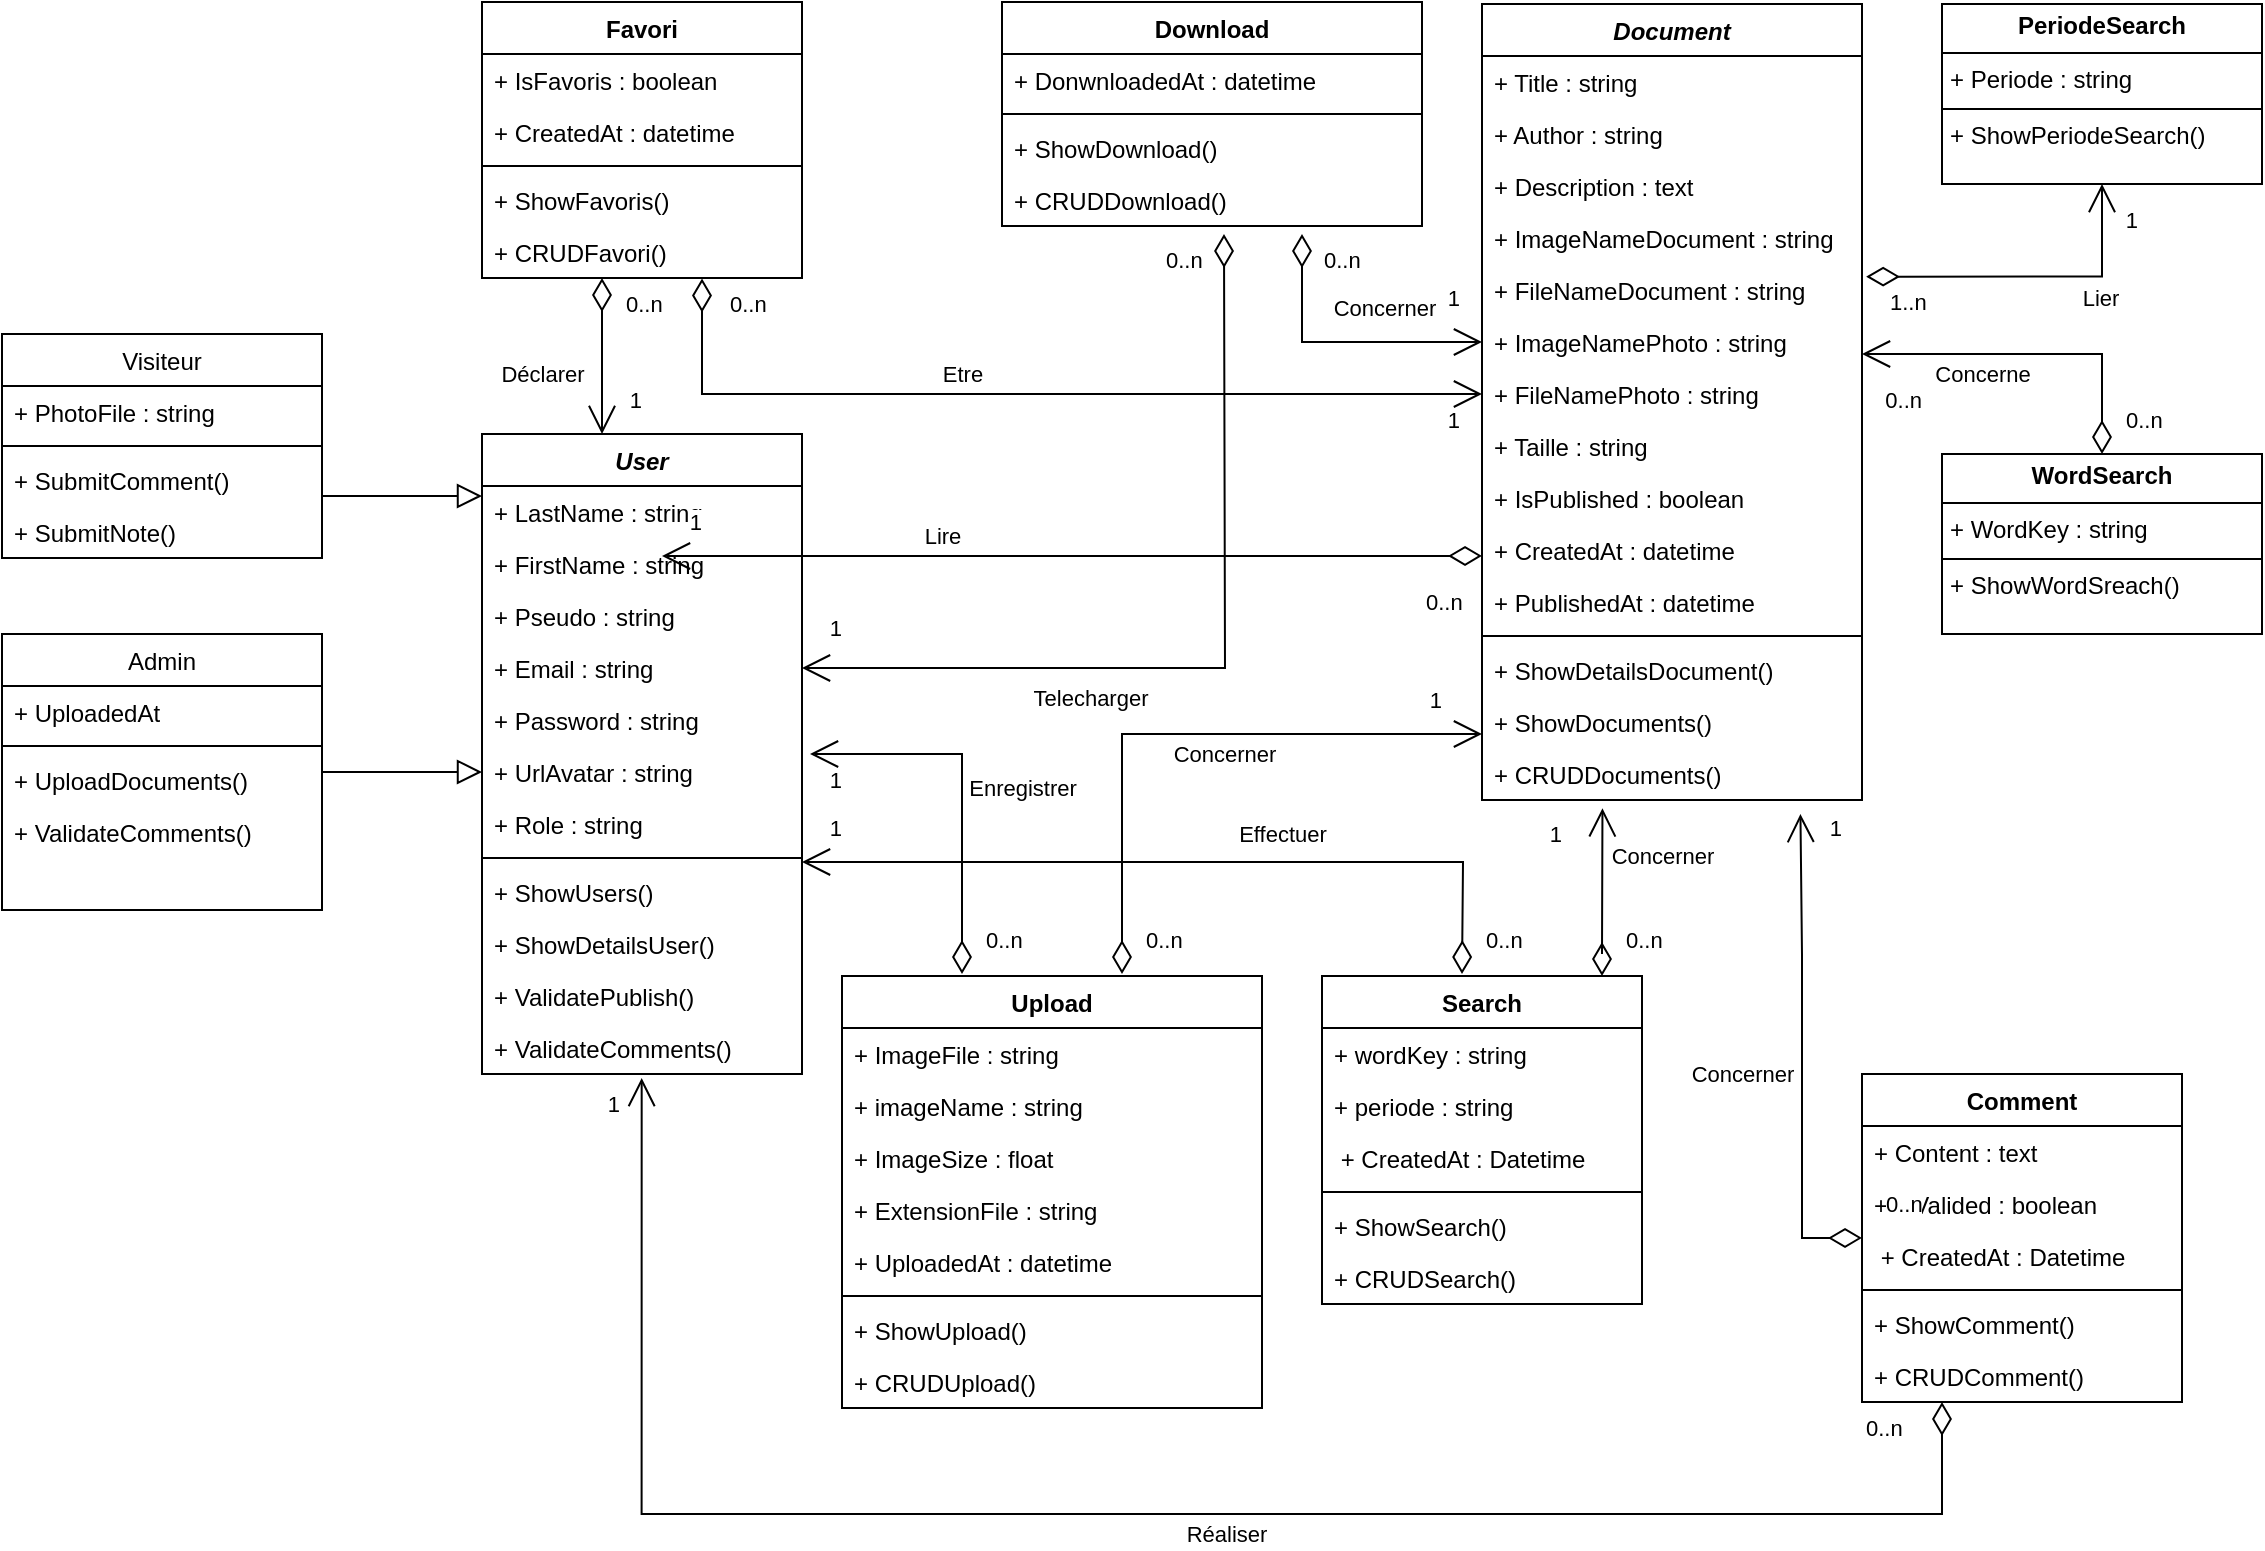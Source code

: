 <mxfile version="24.3.0" type="device">
  <diagram id="C5RBs43oDa-KdzZeNtuy" name="Page-1">
    <mxGraphModel dx="778" dy="352" grid="1" gridSize="10" guides="1" tooltips="1" connect="1" arrows="1" fold="1" page="1" pageScale="1" pageWidth="1169" pageHeight="827" math="0" shadow="0">
      <root>
        <mxCell id="WIyWlLk6GJQsqaUBKTNV-0" />
        <mxCell id="WIyWlLk6GJQsqaUBKTNV-1" parent="WIyWlLk6GJQsqaUBKTNV-0" />
        <mxCell id="zkfFHV4jXpPFQw0GAbJ--0" value="User" style="swimlane;fontStyle=3;align=center;verticalAlign=top;childLayout=stackLayout;horizontal=1;startSize=26;horizontalStack=0;resizeParent=1;resizeLast=0;collapsible=1;marginBottom=0;rounded=0;shadow=0;strokeWidth=1;" parent="WIyWlLk6GJQsqaUBKTNV-1" vertex="1">
          <mxGeometry x="270" y="230" width="160" height="320" as="geometry">
            <mxRectangle x="220" y="120" width="160" height="26" as="alternateBounds" />
          </mxGeometry>
        </mxCell>
        <mxCell id="zkfFHV4jXpPFQw0GAbJ--1" value="+ LastName : string" style="text;align=left;verticalAlign=top;spacingLeft=4;spacingRight=4;overflow=hidden;rotatable=0;points=[[0,0.5],[1,0.5]];portConstraint=eastwest;" parent="zkfFHV4jXpPFQw0GAbJ--0" vertex="1">
          <mxGeometry y="26" width="160" height="26" as="geometry" />
        </mxCell>
        <mxCell id="0R2RcXGvPVhRUqyO5nps-0" value="+ FirstName : string" style="text;align=left;verticalAlign=top;spacingLeft=4;spacingRight=4;overflow=hidden;rotatable=0;points=[[0,0.5],[1,0.5]];portConstraint=eastwest;" parent="zkfFHV4jXpPFQw0GAbJ--0" vertex="1">
          <mxGeometry y="52" width="160" height="26" as="geometry" />
        </mxCell>
        <mxCell id="zkfFHV4jXpPFQw0GAbJ--2" value="+ Pseudo : string" style="text;align=left;verticalAlign=top;spacingLeft=4;spacingRight=4;overflow=hidden;rotatable=0;points=[[0,0.5],[1,0.5]];portConstraint=eastwest;rounded=0;shadow=0;html=0;" parent="zkfFHV4jXpPFQw0GAbJ--0" vertex="1">
          <mxGeometry y="78" width="160" height="26" as="geometry" />
        </mxCell>
        <mxCell id="0R2RcXGvPVhRUqyO5nps-1" value="+ Email : string" style="text;align=left;verticalAlign=top;spacingLeft=4;spacingRight=4;overflow=hidden;rotatable=0;points=[[0,0.5],[1,0.5]];portConstraint=eastwest;rounded=0;shadow=0;html=0;" parent="zkfFHV4jXpPFQw0GAbJ--0" vertex="1">
          <mxGeometry y="104" width="160" height="26" as="geometry" />
        </mxCell>
        <mxCell id="0R2RcXGvPVhRUqyO5nps-2" value="+ Password : string" style="text;align=left;verticalAlign=top;spacingLeft=4;spacingRight=4;overflow=hidden;rotatable=0;points=[[0,0.5],[1,0.5]];portConstraint=eastwest;rounded=0;shadow=0;html=0;" parent="zkfFHV4jXpPFQw0GAbJ--0" vertex="1">
          <mxGeometry y="130" width="160" height="26" as="geometry" />
        </mxCell>
        <mxCell id="05NE1yei_IyQvB8jAO2d-2" value="+ UrlAvatar : string" style="text;align=left;verticalAlign=top;spacingLeft=4;spacingRight=4;overflow=hidden;rotatable=0;points=[[0,0.5],[1,0.5]];portConstraint=eastwest;rounded=0;shadow=0;html=0;" parent="zkfFHV4jXpPFQw0GAbJ--0" vertex="1">
          <mxGeometry y="156" width="160" height="26" as="geometry" />
        </mxCell>
        <mxCell id="zkfFHV4jXpPFQw0GAbJ--3" value="+ Role : string" style="text;align=left;verticalAlign=top;spacingLeft=4;spacingRight=4;overflow=hidden;rotatable=0;points=[[0,0.5],[1,0.5]];portConstraint=eastwest;rounded=0;shadow=0;html=0;" parent="zkfFHV4jXpPFQw0GAbJ--0" vertex="1">
          <mxGeometry y="182" width="160" height="26" as="geometry" />
        </mxCell>
        <mxCell id="zkfFHV4jXpPFQw0GAbJ--4" value="" style="line;html=1;strokeWidth=1;align=left;verticalAlign=middle;spacingTop=-1;spacingLeft=3;spacingRight=3;rotatable=0;labelPosition=right;points=[];portConstraint=eastwest;" parent="zkfFHV4jXpPFQw0GAbJ--0" vertex="1">
          <mxGeometry y="208" width="160" height="8" as="geometry" />
        </mxCell>
        <mxCell id="zkfFHV4jXpPFQw0GAbJ--11" value="+ ShowUsers()" style="text;align=left;verticalAlign=top;spacingLeft=4;spacingRight=4;overflow=hidden;rotatable=0;points=[[0,0.5],[1,0.5]];portConstraint=eastwest;" parent="zkfFHV4jXpPFQw0GAbJ--0" vertex="1">
          <mxGeometry y="216" width="160" height="26" as="geometry" />
        </mxCell>
        <mxCell id="_pOLX_CB5jtElPxN_dsU-10" value="+ ShowDetailsUser()" style="text;align=left;verticalAlign=top;spacingLeft=4;spacingRight=4;overflow=hidden;rotatable=0;points=[[0,0.5],[1,0.5]];portConstraint=eastwest;" parent="zkfFHV4jXpPFQw0GAbJ--0" vertex="1">
          <mxGeometry y="242" width="160" height="26" as="geometry" />
        </mxCell>
        <mxCell id="_pOLX_CB5jtElPxN_dsU-11" value="+ ValidatePublish()" style="text;align=left;verticalAlign=top;spacingLeft=4;spacingRight=4;overflow=hidden;rotatable=0;points=[[0,0.5],[1,0.5]];portConstraint=eastwest;" parent="zkfFHV4jXpPFQw0GAbJ--0" vertex="1">
          <mxGeometry y="268" width="160" height="26" as="geometry" />
        </mxCell>
        <mxCell id="0R2RcXGvPVhRUqyO5nps-5" value="+ ValidateComments()" style="text;align=left;verticalAlign=top;spacingLeft=4;spacingRight=4;overflow=hidden;rotatable=0;points=[[0,0.5],[1,0.5]];portConstraint=eastwest;" parent="zkfFHV4jXpPFQw0GAbJ--0" vertex="1">
          <mxGeometry y="294" width="160" height="26" as="geometry" />
        </mxCell>
        <mxCell id="zkfFHV4jXpPFQw0GAbJ--6" value="Visiteur" style="swimlane;fontStyle=0;align=center;verticalAlign=top;childLayout=stackLayout;horizontal=1;startSize=26;horizontalStack=0;resizeParent=1;resizeLast=0;collapsible=1;marginBottom=0;rounded=0;shadow=0;strokeWidth=1;" parent="WIyWlLk6GJQsqaUBKTNV-1" vertex="1">
          <mxGeometry x="30" y="180" width="160" height="112" as="geometry">
            <mxRectangle x="130" y="380" width="160" height="26" as="alternateBounds" />
          </mxGeometry>
        </mxCell>
        <mxCell id="zkfFHV4jXpPFQw0GAbJ--7" value="+ PhotoFile : string" style="text;align=left;verticalAlign=top;spacingLeft=4;spacingRight=4;overflow=hidden;rotatable=0;points=[[0,0.5],[1,0.5]];portConstraint=eastwest;" parent="zkfFHV4jXpPFQw0GAbJ--6" vertex="1">
          <mxGeometry y="26" width="160" height="26" as="geometry" />
        </mxCell>
        <mxCell id="zkfFHV4jXpPFQw0GAbJ--9" value="" style="line;html=1;strokeWidth=1;align=left;verticalAlign=middle;spacingTop=-1;spacingLeft=3;spacingRight=3;rotatable=0;labelPosition=right;points=[];portConstraint=eastwest;" parent="zkfFHV4jXpPFQw0GAbJ--6" vertex="1">
          <mxGeometry y="52" width="160" height="8" as="geometry" />
        </mxCell>
        <mxCell id="zkfFHV4jXpPFQw0GAbJ--10" value="+ SubmitComment()" style="text;align=left;verticalAlign=top;spacingLeft=4;spacingRight=4;overflow=hidden;rotatable=0;points=[[0,0.5],[1,0.5]];portConstraint=eastwest;fontStyle=0" parent="zkfFHV4jXpPFQw0GAbJ--6" vertex="1">
          <mxGeometry y="60" width="160" height="26" as="geometry" />
        </mxCell>
        <mxCell id="0R2RcXGvPVhRUqyO5nps-4" value="+ SubmitNote()" style="text;align=left;verticalAlign=top;spacingLeft=4;spacingRight=4;overflow=hidden;rotatable=0;points=[[0,0.5],[1,0.5]];portConstraint=eastwest;fontStyle=0" parent="zkfFHV4jXpPFQw0GAbJ--6" vertex="1">
          <mxGeometry y="86" width="160" height="26" as="geometry" />
        </mxCell>
        <mxCell id="zkfFHV4jXpPFQw0GAbJ--12" value="" style="endArrow=block;endSize=10;endFill=0;shadow=0;strokeWidth=1;rounded=0;curved=0;edgeStyle=elbowEdgeStyle;elbow=vertical;" parent="WIyWlLk6GJQsqaUBKTNV-1" source="zkfFHV4jXpPFQw0GAbJ--6" target="zkfFHV4jXpPFQw0GAbJ--0" edge="1">
          <mxGeometry width="160" relative="1" as="geometry">
            <mxPoint x="200" y="203" as="sourcePoint" />
            <mxPoint x="200" y="203" as="targetPoint" />
          </mxGeometry>
        </mxCell>
        <mxCell id="zkfFHV4jXpPFQw0GAbJ--13" value="Admin" style="swimlane;fontStyle=0;align=center;verticalAlign=top;childLayout=stackLayout;horizontal=1;startSize=26;horizontalStack=0;resizeParent=1;resizeLast=0;collapsible=1;marginBottom=0;rounded=0;shadow=0;strokeWidth=1;" parent="WIyWlLk6GJQsqaUBKTNV-1" vertex="1">
          <mxGeometry x="30" y="330" width="160" height="138" as="geometry">
            <mxRectangle x="340" y="380" width="170" height="26" as="alternateBounds" />
          </mxGeometry>
        </mxCell>
        <mxCell id="zkfFHV4jXpPFQw0GAbJ--14" value="+ UploadedAt" style="text;align=left;verticalAlign=top;spacingLeft=4;spacingRight=4;overflow=hidden;rotatable=0;points=[[0,0.5],[1,0.5]];portConstraint=eastwest;" parent="zkfFHV4jXpPFQw0GAbJ--13" vertex="1">
          <mxGeometry y="26" width="160" height="26" as="geometry" />
        </mxCell>
        <mxCell id="zkfFHV4jXpPFQw0GAbJ--15" value="" style="line;html=1;strokeWidth=1;align=left;verticalAlign=middle;spacingTop=-1;spacingLeft=3;spacingRight=3;rotatable=0;labelPosition=right;points=[];portConstraint=eastwest;" parent="zkfFHV4jXpPFQw0GAbJ--13" vertex="1">
          <mxGeometry y="52" width="160" height="8" as="geometry" />
        </mxCell>
        <mxCell id="0R2RcXGvPVhRUqyO5nps-6" value="+ UploadDocuments()" style="text;align=left;verticalAlign=top;spacingLeft=4;spacingRight=4;overflow=hidden;rotatable=0;points=[[0,0.5],[1,0.5]];portConstraint=eastwest;" parent="zkfFHV4jXpPFQw0GAbJ--13" vertex="1">
          <mxGeometry y="60" width="160" height="26" as="geometry" />
        </mxCell>
        <mxCell id="zJRg4W7yH1CVbP63N4m2-11" value="+ ValidateComments()" style="text;align=left;verticalAlign=top;spacingLeft=4;spacingRight=4;overflow=hidden;rotatable=0;points=[[0,0.5],[1,0.5]];portConstraint=eastwest;" parent="zkfFHV4jXpPFQw0GAbJ--13" vertex="1">
          <mxGeometry y="86" width="160" height="26" as="geometry" />
        </mxCell>
        <mxCell id="zkfFHV4jXpPFQw0GAbJ--16" value="" style="endArrow=block;endSize=10;endFill=0;shadow=0;strokeWidth=1;rounded=0;curved=0;edgeStyle=elbowEdgeStyle;elbow=vertical;" parent="WIyWlLk6GJQsqaUBKTNV-1" source="zkfFHV4jXpPFQw0GAbJ--13" target="zkfFHV4jXpPFQw0GAbJ--0" edge="1">
          <mxGeometry width="160" relative="1" as="geometry">
            <mxPoint x="210" y="373" as="sourcePoint" />
            <mxPoint x="310" y="271" as="targetPoint" />
          </mxGeometry>
        </mxCell>
        <mxCell id="zkfFHV4jXpPFQw0GAbJ--17" value="Document" style="swimlane;fontStyle=3;align=center;verticalAlign=top;childLayout=stackLayout;horizontal=1;startSize=26;horizontalStack=0;resizeParent=1;resizeLast=0;collapsible=1;marginBottom=0;rounded=0;shadow=0;strokeWidth=1;" parent="WIyWlLk6GJQsqaUBKTNV-1" vertex="1">
          <mxGeometry x="770" y="15" width="190" height="398" as="geometry">
            <mxRectangle x="550" y="140" width="160" height="26" as="alternateBounds" />
          </mxGeometry>
        </mxCell>
        <mxCell id="zkfFHV4jXpPFQw0GAbJ--18" value="+ Title : string " style="text;align=left;verticalAlign=top;spacingLeft=4;spacingRight=4;overflow=hidden;rotatable=0;points=[[0,0.5],[1,0.5]];portConstraint=eastwest;" parent="zkfFHV4jXpPFQw0GAbJ--17" vertex="1">
          <mxGeometry y="26" width="190" height="26" as="geometry" />
        </mxCell>
        <mxCell id="0R2RcXGvPVhRUqyO5nps-24" value="+ Author : string" style="text;align=left;verticalAlign=top;spacingLeft=4;spacingRight=4;overflow=hidden;rotatable=0;points=[[0,0.5],[1,0.5]];portConstraint=eastwest;" parent="zkfFHV4jXpPFQw0GAbJ--17" vertex="1">
          <mxGeometry y="52" width="190" height="26" as="geometry" />
        </mxCell>
        <mxCell id="05NE1yei_IyQvB8jAO2d-0" value="+ Description : text" style="text;align=left;verticalAlign=top;spacingLeft=4;spacingRight=4;overflow=hidden;rotatable=0;points=[[0,0.5],[1,0.5]];portConstraint=eastwest;" parent="zkfFHV4jXpPFQw0GAbJ--17" vertex="1">
          <mxGeometry y="78" width="190" height="26" as="geometry" />
        </mxCell>
        <mxCell id="zkfFHV4jXpPFQw0GAbJ--19" value="+ ImageNameDocument : string " style="text;align=left;verticalAlign=top;spacingLeft=4;spacingRight=4;overflow=hidden;rotatable=0;points=[[0,0.5],[1,0.5]];portConstraint=eastwest;rounded=0;shadow=0;html=0;" parent="zkfFHV4jXpPFQw0GAbJ--17" vertex="1">
          <mxGeometry y="104" width="190" height="26" as="geometry" />
        </mxCell>
        <mxCell id="zkfFHV4jXpPFQw0GAbJ--20" value="+ FileNameDocument : string" style="text;align=left;verticalAlign=top;spacingLeft=4;spacingRight=4;overflow=hidden;rotatable=0;points=[[0,0.5],[1,0.5]];portConstraint=eastwest;rounded=0;shadow=0;html=0;" parent="zkfFHV4jXpPFQw0GAbJ--17" vertex="1">
          <mxGeometry y="130" width="190" height="26" as="geometry" />
        </mxCell>
        <mxCell id="zkfFHV4jXpPFQw0GAbJ--22" value="+ ImageNamePhoto : string" style="text;align=left;verticalAlign=top;spacingLeft=4;spacingRight=4;overflow=hidden;rotatable=0;points=[[0,0.5],[1,0.5]];portConstraint=eastwest;rounded=0;shadow=0;html=0;" parent="zkfFHV4jXpPFQw0GAbJ--17" vertex="1">
          <mxGeometry y="156" width="190" height="26" as="geometry" />
        </mxCell>
        <mxCell id="_SczSkAzsu7XPRIjm4MB-0" value="+ FileNamePhoto : string" style="text;align=left;verticalAlign=top;spacingLeft=4;spacingRight=4;overflow=hidden;rotatable=0;points=[[0,0.5],[1,0.5]];portConstraint=eastwest;rounded=0;shadow=0;html=0;" vertex="1" parent="zkfFHV4jXpPFQw0GAbJ--17">
          <mxGeometry y="182" width="190" height="26" as="geometry" />
        </mxCell>
        <mxCell id="zkfFHV4jXpPFQw0GAbJ--21" value="+ Taille : string" style="text;align=left;verticalAlign=top;spacingLeft=4;spacingRight=4;overflow=hidden;rotatable=0;points=[[0,0.5],[1,0.5]];portConstraint=eastwest;rounded=0;shadow=0;html=0;" parent="zkfFHV4jXpPFQw0GAbJ--17" vertex="1">
          <mxGeometry y="208" width="190" height="26" as="geometry" />
        </mxCell>
        <mxCell id="9rdChs6f1loTLki7GCV--1" value="+ IsPublished : boolean" style="text;align=left;verticalAlign=top;spacingLeft=4;spacingRight=4;overflow=hidden;rotatable=0;points=[[0,0.5],[1,0.5]];portConstraint=eastwest;rounded=0;shadow=0;html=0;" parent="zkfFHV4jXpPFQw0GAbJ--17" vertex="1">
          <mxGeometry y="234" width="190" height="26" as="geometry" />
        </mxCell>
        <mxCell id="0R2RcXGvPVhRUqyO5nps-3" value="+ CreatedAt : datetime " style="text;align=left;verticalAlign=top;spacingLeft=4;spacingRight=4;overflow=hidden;rotatable=0;points=[[0,0.5],[1,0.5]];portConstraint=eastwest;rounded=0;shadow=0;html=0;" parent="zkfFHV4jXpPFQw0GAbJ--17" vertex="1">
          <mxGeometry y="260" width="190" height="26" as="geometry" />
        </mxCell>
        <mxCell id="0R2RcXGvPVhRUqyO5nps-25" value="+ PublishedAt : datetime" style="text;align=left;verticalAlign=top;spacingLeft=4;spacingRight=4;overflow=hidden;rotatable=0;points=[[0,0.5],[1,0.5]];portConstraint=eastwest;rounded=0;shadow=0;html=0;" parent="zkfFHV4jXpPFQw0GAbJ--17" vertex="1">
          <mxGeometry y="286" width="190" height="26" as="geometry" />
        </mxCell>
        <mxCell id="zkfFHV4jXpPFQw0GAbJ--23" value="" style="line;html=1;strokeWidth=1;align=left;verticalAlign=middle;spacingTop=-1;spacingLeft=3;spacingRight=3;rotatable=0;labelPosition=right;points=[];portConstraint=eastwest;" parent="zkfFHV4jXpPFQw0GAbJ--17" vertex="1">
          <mxGeometry y="312" width="190" height="8" as="geometry" />
        </mxCell>
        <mxCell id="zkfFHV4jXpPFQw0GAbJ--24" value="+ ShowDetailsDocument()" style="text;align=left;verticalAlign=top;spacingLeft=4;spacingRight=4;overflow=hidden;rotatable=0;points=[[0,0.5],[1,0.5]];portConstraint=eastwest;" parent="zkfFHV4jXpPFQw0GAbJ--17" vertex="1">
          <mxGeometry y="320" width="190" height="26" as="geometry" />
        </mxCell>
        <mxCell id="zkfFHV4jXpPFQw0GAbJ--25" value="+ ShowDocuments()" style="text;align=left;verticalAlign=top;spacingLeft=4;spacingRight=4;overflow=hidden;rotatable=0;points=[[0,0.5],[1,0.5]];portConstraint=eastwest;" parent="zkfFHV4jXpPFQw0GAbJ--17" vertex="1">
          <mxGeometry y="346" width="190" height="26" as="geometry" />
        </mxCell>
        <mxCell id="zJRg4W7yH1CVbP63N4m2-26" value="Lire" style="endArrow=open;html=1;endSize=12;startArrow=diamondThin;startSize=14;startFill=0;edgeStyle=orthogonalEdgeStyle;rounded=0;exitX=0;exitY=0.615;exitDx=0;exitDy=0;exitPerimeter=0;" parent="zkfFHV4jXpPFQw0GAbJ--17" edge="1" source="0R2RcXGvPVhRUqyO5nps-3">
          <mxGeometry x="0.317" y="-10" relative="1" as="geometry">
            <mxPoint x="-10" y="296" as="sourcePoint" />
            <mxPoint x="-410" y="276" as="targetPoint" />
            <Array as="points" />
            <mxPoint as="offset" />
          </mxGeometry>
        </mxCell>
        <mxCell id="zJRg4W7yH1CVbP63N4m2-27" value="0..n" style="edgeLabel;resizable=0;html=1;align=left;verticalAlign=top;" parent="zJRg4W7yH1CVbP63N4m2-26" connectable="0" vertex="1">
          <mxGeometry x="-1" relative="1" as="geometry">
            <mxPoint x="-30" y="10" as="offset" />
          </mxGeometry>
        </mxCell>
        <mxCell id="zJRg4W7yH1CVbP63N4m2-28" value="1" style="edgeLabel;resizable=0;html=1;align=right;verticalAlign=top;" parent="zJRg4W7yH1CVbP63N4m2-26" connectable="0" vertex="1">
          <mxGeometry x="1" relative="1" as="geometry">
            <mxPoint x="20" y="-30" as="offset" />
          </mxGeometry>
        </mxCell>
        <mxCell id="_pOLX_CB5jtElPxN_dsU-20" value="+ CRUDDocuments()" style="text;align=left;verticalAlign=top;spacingLeft=4;spacingRight=4;overflow=hidden;rotatable=0;points=[[0,0.5],[1,0.5]];portConstraint=eastwest;" parent="zkfFHV4jXpPFQw0GAbJ--17" vertex="1">
          <mxGeometry y="372" width="190" height="26" as="geometry" />
        </mxCell>
        <mxCell id="0R2RcXGvPVhRUqyO5nps-13" value="Comment" style="swimlane;fontStyle=1;align=center;verticalAlign=top;childLayout=stackLayout;horizontal=1;startSize=26;horizontalStack=0;resizeParent=1;resizeParentMax=0;resizeLast=0;collapsible=1;marginBottom=0;whiteSpace=wrap;html=1;" parent="WIyWlLk6GJQsqaUBKTNV-1" vertex="1">
          <mxGeometry x="960" y="550" width="160" height="164" as="geometry" />
        </mxCell>
        <mxCell id="9rdChs6f1loTLki7GCV--0" value="+ Content : text" style="text;strokeColor=none;fillColor=none;align=left;verticalAlign=top;spacingLeft=4;spacingRight=4;overflow=hidden;rotatable=0;points=[[0,0.5],[1,0.5]];portConstraint=eastwest;whiteSpace=wrap;html=1;" parent="0R2RcXGvPVhRUqyO5nps-13" vertex="1">
          <mxGeometry y="26" width="160" height="26" as="geometry" />
        </mxCell>
        <mxCell id="0R2RcXGvPVhRUqyO5nps-23" value="+ IsValided : boolean" style="text;strokeColor=none;fillColor=none;align=left;verticalAlign=top;spacingLeft=4;spacingRight=4;overflow=hidden;rotatable=0;points=[[0,0.5],[1,0.5]];portConstraint=eastwest;whiteSpace=wrap;html=1;" parent="0R2RcXGvPVhRUqyO5nps-13" vertex="1">
          <mxGeometry y="52" width="160" height="26" as="geometry" />
        </mxCell>
        <mxCell id="0R2RcXGvPVhRUqyO5nps-17" value="&amp;nbsp;+ CreatedAt : Datetime" style="text;strokeColor=none;fillColor=none;align=left;verticalAlign=top;spacingLeft=4;spacingRight=4;overflow=hidden;rotatable=0;points=[[0,0.5],[1,0.5]];portConstraint=eastwest;whiteSpace=wrap;html=1;" parent="0R2RcXGvPVhRUqyO5nps-13" vertex="1">
          <mxGeometry y="78" width="160" height="26" as="geometry" />
        </mxCell>
        <mxCell id="0R2RcXGvPVhRUqyO5nps-15" value="" style="line;strokeWidth=1;fillColor=none;align=left;verticalAlign=middle;spacingTop=-1;spacingLeft=3;spacingRight=3;rotatable=0;labelPosition=right;points=[];portConstraint=eastwest;strokeColor=inherit;" parent="0R2RcXGvPVhRUqyO5nps-13" vertex="1">
          <mxGeometry y="104" width="160" height="8" as="geometry" />
        </mxCell>
        <mxCell id="_pOLX_CB5jtElPxN_dsU-21" value="+ ShowComment()" style="text;strokeColor=none;fillColor=none;align=left;verticalAlign=top;spacingLeft=4;spacingRight=4;overflow=hidden;rotatable=0;points=[[0,0.5],[1,0.5]];portConstraint=eastwest;whiteSpace=wrap;html=1;" parent="0R2RcXGvPVhRUqyO5nps-13" vertex="1">
          <mxGeometry y="112" width="160" height="26" as="geometry" />
        </mxCell>
        <mxCell id="0R2RcXGvPVhRUqyO5nps-16" value="+ CRUDComment()" style="text;strokeColor=none;fillColor=none;align=left;verticalAlign=top;spacingLeft=4;spacingRight=4;overflow=hidden;rotatable=0;points=[[0,0.5],[1,0.5]];portConstraint=eastwest;whiteSpace=wrap;html=1;" parent="0R2RcXGvPVhRUqyO5nps-13" vertex="1">
          <mxGeometry y="138" width="160" height="26" as="geometry" />
        </mxCell>
        <mxCell id="0R2RcXGvPVhRUqyO5nps-18" value="Favori" style="swimlane;fontStyle=1;align=center;verticalAlign=top;childLayout=stackLayout;horizontal=1;startSize=26;horizontalStack=0;resizeParent=1;resizeParentMax=0;resizeLast=0;collapsible=1;marginBottom=0;whiteSpace=wrap;html=1;" parent="WIyWlLk6GJQsqaUBKTNV-1" vertex="1">
          <mxGeometry x="270" y="14" width="160" height="138" as="geometry" />
        </mxCell>
        <mxCell id="0R2RcXGvPVhRUqyO5nps-19" value="+ IsFavoris : boolean&amp;nbsp;" style="text;strokeColor=none;fillColor=none;align=left;verticalAlign=top;spacingLeft=4;spacingRight=4;overflow=hidden;rotatable=0;points=[[0,0.5],[1,0.5]];portConstraint=eastwest;whiteSpace=wrap;html=1;" parent="0R2RcXGvPVhRUqyO5nps-18" vertex="1">
          <mxGeometry y="26" width="160" height="26" as="geometry" />
        </mxCell>
        <mxCell id="0R2RcXGvPVhRUqyO5nps-20" value="+ CreatedAt : datetime" style="text;strokeColor=none;fillColor=none;align=left;verticalAlign=top;spacingLeft=4;spacingRight=4;overflow=hidden;rotatable=0;points=[[0,0.5],[1,0.5]];portConstraint=eastwest;whiteSpace=wrap;html=1;" parent="0R2RcXGvPVhRUqyO5nps-18" vertex="1">
          <mxGeometry y="52" width="160" height="26" as="geometry" />
        </mxCell>
        <mxCell id="0R2RcXGvPVhRUqyO5nps-21" value="" style="line;strokeWidth=1;fillColor=none;align=left;verticalAlign=middle;spacingTop=-1;spacingLeft=3;spacingRight=3;rotatable=0;labelPosition=right;points=[];portConstraint=eastwest;strokeColor=inherit;" parent="0R2RcXGvPVhRUqyO5nps-18" vertex="1">
          <mxGeometry y="78" width="160" height="8" as="geometry" />
        </mxCell>
        <mxCell id="0R2RcXGvPVhRUqyO5nps-22" value="+ ShowFavoris()" style="text;strokeColor=none;fillColor=none;align=left;verticalAlign=top;spacingLeft=4;spacingRight=4;overflow=hidden;rotatable=0;points=[[0,0.5],[1,0.5]];portConstraint=eastwest;whiteSpace=wrap;html=1;" parent="0R2RcXGvPVhRUqyO5nps-18" vertex="1">
          <mxGeometry y="86" width="160" height="26" as="geometry" />
        </mxCell>
        <mxCell id="_pOLX_CB5jtElPxN_dsU-22" value="+ CRUDFavori()" style="text;strokeColor=none;fillColor=none;align=left;verticalAlign=top;spacingLeft=4;spacingRight=4;overflow=hidden;rotatable=0;points=[[0,0.5],[1,0.5]];portConstraint=eastwest;whiteSpace=wrap;html=1;" parent="0R2RcXGvPVhRUqyO5nps-18" vertex="1">
          <mxGeometry y="112" width="160" height="26" as="geometry" />
        </mxCell>
        <mxCell id="zJRg4W7yH1CVbP63N4m2-0" value="Download" style="swimlane;fontStyle=1;align=center;verticalAlign=top;childLayout=stackLayout;horizontal=1;startSize=26;horizontalStack=0;resizeParent=1;resizeParentMax=0;resizeLast=0;collapsible=1;marginBottom=0;whiteSpace=wrap;html=1;" parent="WIyWlLk6GJQsqaUBKTNV-1" vertex="1">
          <mxGeometry x="530" y="14" width="210" height="112" as="geometry" />
        </mxCell>
        <mxCell id="zJRg4W7yH1CVbP63N4m2-1" value="+ DonwnloadedAt : datetime" style="text;strokeColor=none;fillColor=none;align=left;verticalAlign=top;spacingLeft=4;spacingRight=4;overflow=hidden;rotatable=0;points=[[0,0.5],[1,0.5]];portConstraint=eastwest;whiteSpace=wrap;html=1;" parent="zJRg4W7yH1CVbP63N4m2-0" vertex="1">
          <mxGeometry y="26" width="210" height="26" as="geometry" />
        </mxCell>
        <mxCell id="zJRg4W7yH1CVbP63N4m2-3" value="" style="line;strokeWidth=1;fillColor=none;align=left;verticalAlign=middle;spacingTop=-1;spacingLeft=3;spacingRight=3;rotatable=0;labelPosition=right;points=[];portConstraint=eastwest;strokeColor=inherit;" parent="zJRg4W7yH1CVbP63N4m2-0" vertex="1">
          <mxGeometry y="52" width="210" height="8" as="geometry" />
        </mxCell>
        <mxCell id="_pOLX_CB5jtElPxN_dsU-23" value="+ ShowDownload()" style="text;strokeColor=none;fillColor=none;align=left;verticalAlign=top;spacingLeft=4;spacingRight=4;overflow=hidden;rotatable=0;points=[[0,0.5],[1,0.5]];portConstraint=eastwest;whiteSpace=wrap;html=1;" parent="zJRg4W7yH1CVbP63N4m2-0" vertex="1">
          <mxGeometry y="60" width="210" height="26" as="geometry" />
        </mxCell>
        <mxCell id="zJRg4W7yH1CVbP63N4m2-4" value="+ CRUDDownload()" style="text;strokeColor=none;fillColor=none;align=left;verticalAlign=top;spacingLeft=4;spacingRight=4;overflow=hidden;rotatable=0;points=[[0,0.5],[1,0.5]];portConstraint=eastwest;whiteSpace=wrap;html=1;" parent="zJRg4W7yH1CVbP63N4m2-0" vertex="1">
          <mxGeometry y="86" width="210" height="26" as="geometry" />
        </mxCell>
        <mxCell id="zJRg4W7yH1CVbP63N4m2-5" value="Search" style="swimlane;fontStyle=1;align=center;verticalAlign=top;childLayout=stackLayout;horizontal=1;startSize=26;horizontalStack=0;resizeParent=1;resizeParentMax=0;resizeLast=0;collapsible=1;marginBottom=0;whiteSpace=wrap;html=1;" parent="WIyWlLk6GJQsqaUBKTNV-1" vertex="1">
          <mxGeometry x="690" y="501" width="160" height="164" as="geometry" />
        </mxCell>
        <mxCell id="zJRg4W7yH1CVbP63N4m2-6" value="+ wordKey : string" style="text;strokeColor=none;fillColor=none;align=left;verticalAlign=top;spacingLeft=4;spacingRight=4;overflow=hidden;rotatable=0;points=[[0,0.5],[1,0.5]];portConstraint=eastwest;whiteSpace=wrap;html=1;" parent="zJRg4W7yH1CVbP63N4m2-5" vertex="1">
          <mxGeometry y="26" width="160" height="26" as="geometry" />
        </mxCell>
        <mxCell id="zJRg4W7yH1CVbP63N4m2-7" value="+ periode : string" style="text;strokeColor=none;fillColor=none;align=left;verticalAlign=top;spacingLeft=4;spacingRight=4;overflow=hidden;rotatable=0;points=[[0,0.5],[1,0.5]];portConstraint=eastwest;whiteSpace=wrap;html=1;" parent="zJRg4W7yH1CVbP63N4m2-5" vertex="1">
          <mxGeometry y="52" width="160" height="26" as="geometry" />
        </mxCell>
        <mxCell id="zJRg4W7yH1CVbP63N4m2-8" value="&amp;nbsp;+ CreatedAt : Datetime" style="text;strokeColor=none;fillColor=none;align=left;verticalAlign=top;spacingLeft=4;spacingRight=4;overflow=hidden;rotatable=0;points=[[0,0.5],[1,0.5]];portConstraint=eastwest;whiteSpace=wrap;html=1;" parent="zJRg4W7yH1CVbP63N4m2-5" vertex="1">
          <mxGeometry y="78" width="160" height="26" as="geometry" />
        </mxCell>
        <mxCell id="zJRg4W7yH1CVbP63N4m2-9" value="" style="line;strokeWidth=1;fillColor=none;align=left;verticalAlign=middle;spacingTop=-1;spacingLeft=3;spacingRight=3;rotatable=0;labelPosition=right;points=[];portConstraint=eastwest;strokeColor=inherit;" parent="zJRg4W7yH1CVbP63N4m2-5" vertex="1">
          <mxGeometry y="104" width="160" height="8" as="geometry" />
        </mxCell>
        <mxCell id="_pOLX_CB5jtElPxN_dsU-18" value="+ ShowSearch()" style="text;strokeColor=none;fillColor=none;align=left;verticalAlign=top;spacingLeft=4;spacingRight=4;overflow=hidden;rotatable=0;points=[[0,0.5],[1,0.5]];portConstraint=eastwest;whiteSpace=wrap;html=1;" parent="zJRg4W7yH1CVbP63N4m2-5" vertex="1">
          <mxGeometry y="112" width="160" height="26" as="geometry" />
        </mxCell>
        <mxCell id="zJRg4W7yH1CVbP63N4m2-10" value="+ CRUDSearch()" style="text;strokeColor=none;fillColor=none;align=left;verticalAlign=top;spacingLeft=4;spacingRight=4;overflow=hidden;rotatable=0;points=[[0,0.5],[1,0.5]];portConstraint=eastwest;whiteSpace=wrap;html=1;" parent="zJRg4W7yH1CVbP63N4m2-5" vertex="1">
          <mxGeometry y="138" width="160" height="26" as="geometry" />
        </mxCell>
        <mxCell id="zJRg4W7yH1CVbP63N4m2-29" value="Effectuer" style="endArrow=open;html=1;endSize=12;startArrow=diamondThin;startSize=14;startFill=0;edgeStyle=orthogonalEdgeStyle;rounded=0;exitX=1;exitY=0.75;exitDx=0;exitDy=0;exitPerimeter=0;entryX=1;entryY=0.75;entryDx=0;entryDy=0;entryPerimeter=0;" parent="WIyWlLk6GJQsqaUBKTNV-1" target="zkfFHV4jXpPFQw0GAbJ--4" edge="1">
          <mxGeometry x="-0.242" y="-14" relative="1" as="geometry">
            <mxPoint x="760" y="500" as="sourcePoint" />
            <mxPoint x="440" y="391" as="targetPoint" />
            <mxPoint as="offset" />
          </mxGeometry>
        </mxCell>
        <mxCell id="zJRg4W7yH1CVbP63N4m2-30" value="0..n" style="edgeLabel;resizable=0;html=1;align=left;verticalAlign=top;" parent="zJRg4W7yH1CVbP63N4m2-29" connectable="0" vertex="1">
          <mxGeometry x="-1" relative="1" as="geometry">
            <mxPoint x="10" y="-30" as="offset" />
          </mxGeometry>
        </mxCell>
        <mxCell id="zJRg4W7yH1CVbP63N4m2-31" value="1" style="edgeLabel;resizable=0;html=1;align=right;verticalAlign=top;" parent="zJRg4W7yH1CVbP63N4m2-29" connectable="0" vertex="1">
          <mxGeometry x="1" relative="1" as="geometry">
            <mxPoint x="20" y="-30" as="offset" />
          </mxGeometry>
        </mxCell>
        <mxCell id="zJRg4W7yH1CVbP63N4m2-35" value="Telecharger" style="endArrow=open;html=1;endSize=12;startArrow=diamondThin;startSize=14;startFill=0;edgeStyle=orthogonalEdgeStyle;rounded=0;entryX=1;entryY=0.5;entryDx=0;entryDy=0;" parent="WIyWlLk6GJQsqaUBKTNV-1" target="0R2RcXGvPVhRUqyO5nps-1" edge="1">
          <mxGeometry x="0.327" y="15" relative="1" as="geometry">
            <mxPoint x="641" y="130" as="sourcePoint" />
            <mxPoint x="530" y="230" as="targetPoint" />
            <mxPoint as="offset" />
          </mxGeometry>
        </mxCell>
        <mxCell id="zJRg4W7yH1CVbP63N4m2-36" value="0..n" style="edgeLabel;resizable=0;html=1;align=left;verticalAlign=top;" parent="zJRg4W7yH1CVbP63N4m2-35" connectable="0" vertex="1">
          <mxGeometry x="-1" relative="1" as="geometry">
            <mxPoint x="-31" as="offset" />
          </mxGeometry>
        </mxCell>
        <mxCell id="zJRg4W7yH1CVbP63N4m2-37" value="1" style="edgeLabel;resizable=0;html=1;align=right;verticalAlign=top;" parent="zJRg4W7yH1CVbP63N4m2-35" connectable="0" vertex="1">
          <mxGeometry x="1" relative="1" as="geometry">
            <mxPoint x="20" y="-33" as="offset" />
          </mxGeometry>
        </mxCell>
        <mxCell id="zJRg4W7yH1CVbP63N4m2-38" value="Concerner" style="endArrow=open;html=1;endSize=12;startArrow=diamondThin;startSize=14;startFill=0;edgeStyle=orthogonalEdgeStyle;rounded=0;exitX=0.767;exitY=1.176;exitDx=0;exitDy=0;exitPerimeter=0;entryX=0;entryY=0.5;entryDx=0;entryDy=0;" parent="WIyWlLk6GJQsqaUBKTNV-1" target="zkfFHV4jXpPFQw0GAbJ--22" edge="1">
          <mxGeometry x="0.323" y="17" relative="1" as="geometry">
            <mxPoint x="680.0" y="129.996" as="sourcePoint" />
            <mxPoint x="830" y="275" as="targetPoint" />
            <Array as="points">
              <mxPoint x="680" y="184" />
            </Array>
            <mxPoint as="offset" />
          </mxGeometry>
        </mxCell>
        <mxCell id="zJRg4W7yH1CVbP63N4m2-39" value="0..n" style="edgeLabel;resizable=0;html=1;align=left;verticalAlign=top;" parent="zJRg4W7yH1CVbP63N4m2-38" connectable="0" vertex="1">
          <mxGeometry x="-1" relative="1" as="geometry">
            <mxPoint x="9" as="offset" />
          </mxGeometry>
        </mxCell>
        <mxCell id="zJRg4W7yH1CVbP63N4m2-40" value="1" style="edgeLabel;resizable=0;html=1;align=right;verticalAlign=top;" parent="zJRg4W7yH1CVbP63N4m2-38" connectable="0" vertex="1">
          <mxGeometry x="1" relative="1" as="geometry">
            <mxPoint x="-10" y="-35" as="offset" />
          </mxGeometry>
        </mxCell>
        <mxCell id="zJRg4W7yH1CVbP63N4m2-41" value="Concerner" style="endArrow=open;html=1;endSize=12;startArrow=diamondThin;startSize=14;startFill=0;edgeStyle=orthogonalEdgeStyle;rounded=0;entryX=0.317;entryY=1.161;entryDx=0;entryDy=0;entryPerimeter=0;" parent="WIyWlLk6GJQsqaUBKTNV-1" edge="1" target="_pOLX_CB5jtElPxN_dsU-20" source="zJRg4W7yH1CVbP63N4m2-5">
          <mxGeometry x="0.428" y="-30" relative="1" as="geometry">
            <mxPoint x="850" y="591.41" as="sourcePoint" />
            <mxPoint x="900" y="482" as="targetPoint" />
            <Array as="points">
              <mxPoint x="830" y="490" />
              <mxPoint x="830" y="490" />
            </Array>
            <mxPoint as="offset" />
          </mxGeometry>
        </mxCell>
        <mxCell id="zJRg4W7yH1CVbP63N4m2-42" value="0..n" style="edgeLabel;resizable=0;html=1;align=left;verticalAlign=top;" parent="zJRg4W7yH1CVbP63N4m2-41" connectable="0" vertex="1">
          <mxGeometry x="-1" relative="1" as="geometry">
            <mxPoint x="10" y="-31" as="offset" />
          </mxGeometry>
        </mxCell>
        <mxCell id="zJRg4W7yH1CVbP63N4m2-43" value="1" style="edgeLabel;resizable=0;html=1;align=right;verticalAlign=top;" parent="zJRg4W7yH1CVbP63N4m2-41" connectable="0" vertex="1">
          <mxGeometry x="1" relative="1" as="geometry">
            <mxPoint x="-20" as="offset" />
          </mxGeometry>
        </mxCell>
        <mxCell id="zJRg4W7yH1CVbP63N4m2-44" value="Réaliser" style="endArrow=open;html=1;endSize=12;startArrow=diamondThin;startSize=14;startFill=0;edgeStyle=orthogonalEdgeStyle;rounded=0;entryX=0.499;entryY=1.076;entryDx=0;entryDy=0;entryPerimeter=0;exitX=0.25;exitY=1;exitDx=0;exitDy=0;exitPerimeter=0;" parent="WIyWlLk6GJQsqaUBKTNV-1" source="0R2RcXGvPVhRUqyO5nps-16" target="0R2RcXGvPVhRUqyO5nps-5" edge="1">
          <mxGeometry x="-0.104" y="10" relative="1" as="geometry">
            <mxPoint x="1000" y="760" as="sourcePoint" />
            <mxPoint x="340" y="570" as="targetPoint" />
            <Array as="points">
              <mxPoint x="1000" y="770" />
              <mxPoint x="350" y="770" />
            </Array>
            <mxPoint as="offset" />
          </mxGeometry>
        </mxCell>
        <mxCell id="zJRg4W7yH1CVbP63N4m2-45" value="0..n" style="edgeLabel;resizable=0;html=1;align=left;verticalAlign=top;" parent="zJRg4W7yH1CVbP63N4m2-44" connectable="0" vertex="1">
          <mxGeometry x="-1" relative="1" as="geometry">
            <mxPoint x="-40" as="offset" />
          </mxGeometry>
        </mxCell>
        <mxCell id="zJRg4W7yH1CVbP63N4m2-46" value="1" style="edgeLabel;resizable=0;html=1;align=right;verticalAlign=top;" parent="zJRg4W7yH1CVbP63N4m2-44" connectable="0" vertex="1">
          <mxGeometry x="1" relative="1" as="geometry">
            <mxPoint x="-10" as="offset" />
          </mxGeometry>
        </mxCell>
        <mxCell id="zJRg4W7yH1CVbP63N4m2-51" value="Déclarer" style="endArrow=open;html=1;endSize=12;startArrow=diamondThin;startSize=14;startFill=0;edgeStyle=orthogonalEdgeStyle;rounded=0;entryX=0.5;entryY=0;entryDx=0;entryDy=0;exitX=0.5;exitY=1;exitDx=0;exitDy=0;" parent="WIyWlLk6GJQsqaUBKTNV-1" edge="1">
          <mxGeometry x="0.231" y="-30" relative="1" as="geometry">
            <mxPoint x="330" y="152" as="sourcePoint" />
            <mxPoint x="330" y="230" as="targetPoint" />
            <mxPoint as="offset" />
          </mxGeometry>
        </mxCell>
        <mxCell id="zJRg4W7yH1CVbP63N4m2-52" value="0..n" style="edgeLabel;resizable=0;html=1;align=left;verticalAlign=top;" parent="zJRg4W7yH1CVbP63N4m2-51" connectable="0" vertex="1">
          <mxGeometry x="-1" relative="1" as="geometry">
            <mxPoint x="10" as="offset" />
          </mxGeometry>
        </mxCell>
        <mxCell id="zJRg4W7yH1CVbP63N4m2-53" value="1" style="edgeLabel;resizable=0;html=1;align=right;verticalAlign=top;" parent="zJRg4W7yH1CVbP63N4m2-51" connectable="0" vertex="1">
          <mxGeometry x="1" relative="1" as="geometry">
            <mxPoint x="20" y="-30" as="offset" />
          </mxGeometry>
        </mxCell>
        <mxCell id="zJRg4W7yH1CVbP63N4m2-54" value="Etre" style="endArrow=open;html=1;endSize=12;startArrow=diamondThin;startSize=14;startFill=0;edgeStyle=orthogonalEdgeStyle;rounded=0;exitX=0.738;exitY=1.011;exitDx=0;exitDy=0;exitPerimeter=0;entryX=0;entryY=0.5;entryDx=0;entryDy=0;" parent="WIyWlLk6GJQsqaUBKTNV-1" target="_SczSkAzsu7XPRIjm4MB-0" edge="1">
          <mxGeometry x="-0.163" y="10" relative="1" as="geometry">
            <mxPoint x="380.01" y="152.286" as="sourcePoint" />
            <mxPoint x="730" y="210" as="targetPoint" />
            <Array as="points">
              <mxPoint x="380" y="210" />
            </Array>
            <mxPoint as="offset" />
          </mxGeometry>
        </mxCell>
        <mxCell id="zJRg4W7yH1CVbP63N4m2-55" value="0..n" style="edgeLabel;resizable=0;html=1;align=left;verticalAlign=top;" parent="zJRg4W7yH1CVbP63N4m2-54" connectable="0" vertex="1">
          <mxGeometry x="-1" relative="1" as="geometry">
            <mxPoint x="12" as="offset" />
          </mxGeometry>
        </mxCell>
        <mxCell id="zJRg4W7yH1CVbP63N4m2-56" value="1" style="edgeLabel;resizable=0;html=1;align=right;verticalAlign=top;" parent="zJRg4W7yH1CVbP63N4m2-54" connectable="0" vertex="1">
          <mxGeometry x="1" relative="1" as="geometry">
            <mxPoint x="-10" as="offset" />
          </mxGeometry>
        </mxCell>
        <mxCell id="zJRg4W7yH1CVbP63N4m2-57" value="Concerner" style="endArrow=open;html=1;endSize=12;startArrow=diamondThin;startSize=14;startFill=0;edgeStyle=orthogonalEdgeStyle;rounded=0;entryX=0.838;entryY=1.269;entryDx=0;entryDy=0;entryPerimeter=0;" parent="WIyWlLk6GJQsqaUBKTNV-1" source="0R2RcXGvPVhRUqyO5nps-13" target="_pOLX_CB5jtElPxN_dsU-20" edge="1">
          <mxGeometry x="-0.074" y="30" relative="1" as="geometry">
            <mxPoint x="1080" y="530" as="sourcePoint" />
            <mxPoint x="930" y="450" as="targetPoint" />
            <mxPoint as="offset" />
            <Array as="points">
              <mxPoint x="930" y="632" />
              <mxPoint x="930" y="490" />
            </Array>
          </mxGeometry>
        </mxCell>
        <mxCell id="zJRg4W7yH1CVbP63N4m2-58" value="0..n" style="edgeLabel;resizable=0;html=1;align=left;verticalAlign=top;" parent="zJRg4W7yH1CVbP63N4m2-57" connectable="0" vertex="1">
          <mxGeometry x="-1" relative="1" as="geometry">
            <mxPoint x="10" y="-30" as="offset" />
          </mxGeometry>
        </mxCell>
        <mxCell id="zJRg4W7yH1CVbP63N4m2-59" value="1" style="edgeLabel;resizable=0;html=1;align=right;verticalAlign=top;" parent="zJRg4W7yH1CVbP63N4m2-57" connectable="0" vertex="1">
          <mxGeometry x="1" relative="1" as="geometry">
            <mxPoint x="21" y="-6" as="offset" />
          </mxGeometry>
        </mxCell>
        <mxCell id="_pOLX_CB5jtElPxN_dsU-0" value="Upload" style="swimlane;fontStyle=1;align=center;verticalAlign=top;childLayout=stackLayout;horizontal=1;startSize=26;horizontalStack=0;resizeParent=1;resizeParentMax=0;resizeLast=0;collapsible=1;marginBottom=0;whiteSpace=wrap;html=1;" parent="WIyWlLk6GJQsqaUBKTNV-1" vertex="1">
          <mxGeometry x="450" y="501" width="210" height="216" as="geometry" />
        </mxCell>
        <mxCell id="_pOLX_CB5jtElPxN_dsU-1" value="+ ImageFile : string" style="text;strokeColor=none;fillColor=none;align=left;verticalAlign=top;spacingLeft=4;spacingRight=4;overflow=hidden;rotatable=0;points=[[0,0.5],[1,0.5]];portConstraint=eastwest;whiteSpace=wrap;html=1;" parent="_pOLX_CB5jtElPxN_dsU-0" vertex="1">
          <mxGeometry y="26" width="210" height="26" as="geometry" />
        </mxCell>
        <mxCell id="_pOLX_CB5jtElPxN_dsU-13" value="+ imageName : string" style="text;strokeColor=none;fillColor=none;align=left;verticalAlign=top;spacingLeft=4;spacingRight=4;overflow=hidden;rotatable=0;points=[[0,0.5],[1,0.5]];portConstraint=eastwest;whiteSpace=wrap;html=1;" parent="_pOLX_CB5jtElPxN_dsU-0" vertex="1">
          <mxGeometry y="52" width="210" height="26" as="geometry" />
        </mxCell>
        <mxCell id="_pOLX_CB5jtElPxN_dsU-14" value="+ ImageSize : float" style="text;strokeColor=none;fillColor=none;align=left;verticalAlign=top;spacingLeft=4;spacingRight=4;overflow=hidden;rotatable=0;points=[[0,0.5],[1,0.5]];portConstraint=eastwest;whiteSpace=wrap;html=1;" parent="_pOLX_CB5jtElPxN_dsU-0" vertex="1">
          <mxGeometry y="78" width="210" height="26" as="geometry" />
        </mxCell>
        <mxCell id="_pOLX_CB5jtElPxN_dsU-15" value="+ ExtensionFile : string" style="text;strokeColor=none;fillColor=none;align=left;verticalAlign=top;spacingLeft=4;spacingRight=4;overflow=hidden;rotatable=0;points=[[0,0.5],[1,0.5]];portConstraint=eastwest;whiteSpace=wrap;html=1;" parent="_pOLX_CB5jtElPxN_dsU-0" vertex="1">
          <mxGeometry y="104" width="210" height="26" as="geometry" />
        </mxCell>
        <mxCell id="_pOLX_CB5jtElPxN_dsU-12" value="+ UploadedAt : datetime" style="text;strokeColor=none;fillColor=none;align=left;verticalAlign=top;spacingLeft=4;spacingRight=4;overflow=hidden;rotatable=0;points=[[0,0.5],[1,0.5]];portConstraint=eastwest;whiteSpace=wrap;html=1;" parent="_pOLX_CB5jtElPxN_dsU-0" vertex="1">
          <mxGeometry y="130" width="210" height="26" as="geometry" />
        </mxCell>
        <mxCell id="_pOLX_CB5jtElPxN_dsU-2" value="" style="line;strokeWidth=1;fillColor=none;align=left;verticalAlign=middle;spacingTop=-1;spacingLeft=3;spacingRight=3;rotatable=0;labelPosition=right;points=[];portConstraint=eastwest;strokeColor=inherit;" parent="_pOLX_CB5jtElPxN_dsU-0" vertex="1">
          <mxGeometry y="156" width="210" height="8" as="geometry" />
        </mxCell>
        <mxCell id="_pOLX_CB5jtElPxN_dsU-3" value="+ ShowUpload()" style="text;strokeColor=none;fillColor=none;align=left;verticalAlign=top;spacingLeft=4;spacingRight=4;overflow=hidden;rotatable=0;points=[[0,0.5],[1,0.5]];portConstraint=eastwest;whiteSpace=wrap;html=1;" parent="_pOLX_CB5jtElPxN_dsU-0" vertex="1">
          <mxGeometry y="164" width="210" height="26" as="geometry" />
        </mxCell>
        <mxCell id="_pOLX_CB5jtElPxN_dsU-16" value="+ CRUDUpload()" style="text;strokeColor=none;fillColor=none;align=left;verticalAlign=top;spacingLeft=4;spacingRight=4;overflow=hidden;rotatable=0;points=[[0,0.5],[1,0.5]];portConstraint=eastwest;whiteSpace=wrap;html=1;" parent="_pOLX_CB5jtElPxN_dsU-0" vertex="1">
          <mxGeometry y="190" width="210" height="26" as="geometry" />
        </mxCell>
        <mxCell id="_pOLX_CB5jtElPxN_dsU-4" value="Enregistrer" style="endArrow=open;html=1;endSize=12;startArrow=diamondThin;startSize=14;startFill=0;edgeStyle=orthogonalEdgeStyle;rounded=0;entryX=1.025;entryY=0.154;entryDx=0;entryDy=0;entryPerimeter=0;" parent="WIyWlLk6GJQsqaUBKTNV-1" target="05NE1yei_IyQvB8jAO2d-2" edge="1">
          <mxGeometry y="-30" relative="1" as="geometry">
            <mxPoint x="510" y="500" as="sourcePoint" />
            <mxPoint x="440" y="390" as="targetPoint" />
            <Array as="points">
              <mxPoint x="510" y="390" />
            </Array>
            <mxPoint as="offset" />
          </mxGeometry>
        </mxCell>
        <mxCell id="_pOLX_CB5jtElPxN_dsU-5" value="0..n" style="edgeLabel;resizable=0;html=1;align=left;verticalAlign=top;" parent="_pOLX_CB5jtElPxN_dsU-4" connectable="0" vertex="1">
          <mxGeometry x="-1" relative="1" as="geometry">
            <mxPoint x="10" y="-30" as="offset" />
          </mxGeometry>
        </mxCell>
        <mxCell id="_pOLX_CB5jtElPxN_dsU-6" value="1" style="edgeLabel;resizable=0;html=1;align=right;verticalAlign=top;" parent="_pOLX_CB5jtElPxN_dsU-4" connectable="0" vertex="1">
          <mxGeometry x="1" relative="1" as="geometry">
            <mxPoint x="16" as="offset" />
          </mxGeometry>
        </mxCell>
        <mxCell id="_pOLX_CB5jtElPxN_dsU-7" value="Concerner" style="endArrow=open;html=1;endSize=12;startArrow=diamondThin;startSize=14;startFill=0;edgeStyle=orthogonalEdgeStyle;rounded=0;" parent="WIyWlLk6GJQsqaUBKTNV-1" edge="1">
          <mxGeometry x="0.135" y="-10" relative="1" as="geometry">
            <mxPoint x="590" y="500" as="sourcePoint" />
            <mxPoint x="770" y="380" as="targetPoint" />
            <Array as="points">
              <mxPoint x="590" y="380" />
            </Array>
            <mxPoint as="offset" />
          </mxGeometry>
        </mxCell>
        <mxCell id="_pOLX_CB5jtElPxN_dsU-8" value="0..n" style="edgeLabel;resizable=0;html=1;align=left;verticalAlign=top;" parent="_pOLX_CB5jtElPxN_dsU-7" connectable="0" vertex="1">
          <mxGeometry x="-1" relative="1" as="geometry">
            <mxPoint x="10" y="-30" as="offset" />
          </mxGeometry>
        </mxCell>
        <mxCell id="_pOLX_CB5jtElPxN_dsU-9" value="1" style="edgeLabel;resizable=0;html=1;align=right;verticalAlign=top;" parent="_pOLX_CB5jtElPxN_dsU-7" connectable="0" vertex="1">
          <mxGeometry x="1" relative="1" as="geometry">
            <mxPoint x="-20" y="-30" as="offset" />
          </mxGeometry>
        </mxCell>
        <mxCell id="_SczSkAzsu7XPRIjm4MB-1" value="&lt;p style=&quot;margin:0px;margin-top:4px;text-align:center;&quot;&gt;&lt;b&gt;PeriodeSearch&lt;/b&gt;&lt;/p&gt;&lt;hr size=&quot;1&quot; style=&quot;border-style:solid;&quot;&gt;&lt;p style=&quot;margin:0px;margin-left:4px;&quot;&gt;+ Periode : string&lt;/p&gt;&lt;hr size=&quot;1&quot; style=&quot;border-style:solid;&quot;&gt;&lt;p style=&quot;margin:0px;margin-left:4px;&quot;&gt;+ ShowPeriodeSearch()&lt;/p&gt;" style="verticalAlign=top;align=left;overflow=fill;html=1;whiteSpace=wrap;" vertex="1" parent="WIyWlLk6GJQsqaUBKTNV-1">
          <mxGeometry x="1000" y="15" width="160" height="90" as="geometry" />
        </mxCell>
        <mxCell id="_SczSkAzsu7XPRIjm4MB-3" value="&lt;p style=&quot;margin:0px;margin-top:4px;text-align:center;&quot;&gt;&lt;b&gt;WordSearch&lt;/b&gt;&lt;/p&gt;&lt;hr size=&quot;1&quot; style=&quot;border-style:solid;&quot;&gt;&lt;p style=&quot;margin:0px;margin-left:4px;&quot;&gt;+ WordKey : string&lt;/p&gt;&lt;hr size=&quot;1&quot; style=&quot;border-style:solid;&quot;&gt;&lt;p style=&quot;margin:0px;margin-left:4px;&quot;&gt;+ ShowWordSreach()&lt;/p&gt;" style="verticalAlign=top;align=left;overflow=fill;html=1;whiteSpace=wrap;" vertex="1" parent="WIyWlLk6GJQsqaUBKTNV-1">
          <mxGeometry x="1000" y="240" width="160" height="90" as="geometry" />
        </mxCell>
        <mxCell id="_SczSkAzsu7XPRIjm4MB-7" value="Concerne" style="endArrow=open;html=1;endSize=12;startArrow=diamondThin;startSize=14;startFill=0;edgeStyle=orthogonalEdgeStyle;rounded=0;entryX=1;entryY=-0.269;entryDx=0;entryDy=0;entryPerimeter=0;exitX=0.5;exitY=0;exitDx=0;exitDy=0;" edge="1" parent="WIyWlLk6GJQsqaUBKTNV-1" source="_SczSkAzsu7XPRIjm4MB-3" target="_SczSkAzsu7XPRIjm4MB-0">
          <mxGeometry x="0.294" y="10" relative="1" as="geometry">
            <mxPoint x="1140" y="190" as="sourcePoint" />
            <mxPoint x="980" y="190" as="targetPoint" />
            <mxPoint as="offset" />
          </mxGeometry>
        </mxCell>
        <mxCell id="_SczSkAzsu7XPRIjm4MB-8" value="0..n" style="edgeLabel;resizable=0;html=1;align=left;verticalAlign=top;" connectable="0" vertex="1" parent="_SczSkAzsu7XPRIjm4MB-7">
          <mxGeometry x="-1" relative="1" as="geometry">
            <mxPoint x="10" y="-30" as="offset" />
          </mxGeometry>
        </mxCell>
        <mxCell id="_SczSkAzsu7XPRIjm4MB-9" value="0..n" style="edgeLabel;resizable=0;html=1;align=right;verticalAlign=top;" connectable="0" vertex="1" parent="_SczSkAzsu7XPRIjm4MB-7">
          <mxGeometry x="1" relative="1" as="geometry">
            <mxPoint x="30" y="10" as="offset" />
          </mxGeometry>
        </mxCell>
        <mxCell id="_SczSkAzsu7XPRIjm4MB-4" value="Lier" style="endArrow=open;html=1;endSize=12;startArrow=diamondThin;startSize=14;startFill=0;edgeStyle=orthogonalEdgeStyle;rounded=0;entryX=0.5;entryY=1;entryDx=0;entryDy=0;exitX=1.011;exitY=0.243;exitDx=0;exitDy=0;exitPerimeter=0;" edge="1" parent="WIyWlLk6GJQsqaUBKTNV-1" source="zkfFHV4jXpPFQw0GAbJ--20" target="_SczSkAzsu7XPRIjm4MB-1">
          <mxGeometry x="0.416" y="-11" relative="1" as="geometry">
            <mxPoint x="1000" y="152" as="sourcePoint" />
            <mxPoint x="1160" y="152" as="targetPoint" />
            <mxPoint as="offset" />
          </mxGeometry>
        </mxCell>
        <mxCell id="_SczSkAzsu7XPRIjm4MB-5" value="1..n" style="edgeLabel;resizable=0;html=1;align=left;verticalAlign=top;" connectable="0" vertex="1" parent="_SczSkAzsu7XPRIjm4MB-4">
          <mxGeometry x="-1" relative="1" as="geometry">
            <mxPoint x="10" as="offset" />
          </mxGeometry>
        </mxCell>
        <mxCell id="_SczSkAzsu7XPRIjm4MB-6" value="1" style="edgeLabel;resizable=0;html=1;align=right;verticalAlign=top;" connectable="0" vertex="1" parent="_SczSkAzsu7XPRIjm4MB-4">
          <mxGeometry x="1" relative="1" as="geometry">
            <mxPoint x="18" y="5" as="offset" />
          </mxGeometry>
        </mxCell>
      </root>
    </mxGraphModel>
  </diagram>
</mxfile>
